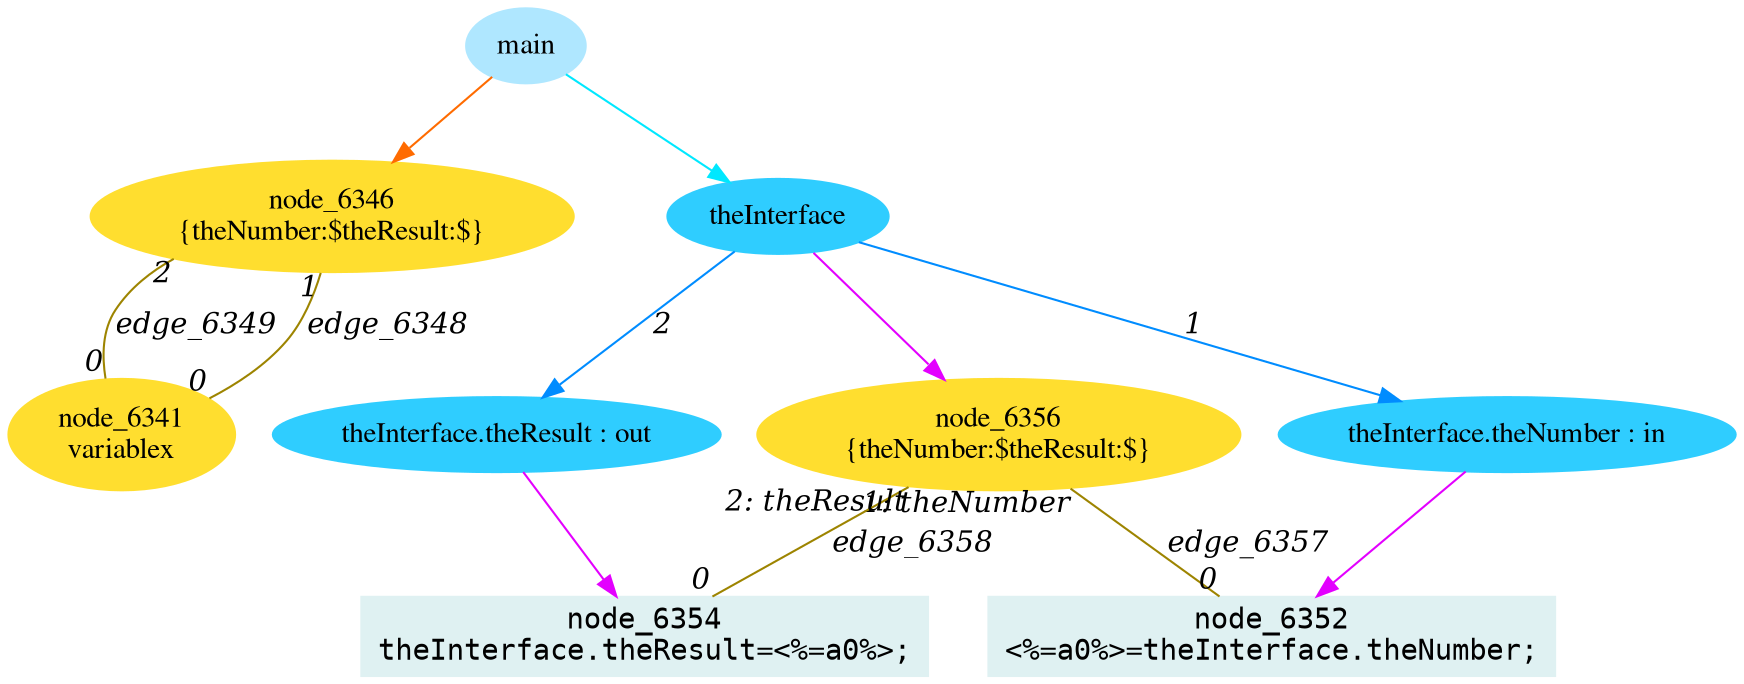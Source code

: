 digraph g{node_6341 [shape="ellipse", style="filled", color="#ffde2f", fontname="Times", label="node_6341
variablex" ]
node_6346 [shape="ellipse", style="filled", color="#ffde2f", fontname="Times", label="node_6346
{theNumber:$theResult:$}" ]
node_6352 [shape="box", style="filled", color="#dff1f2", fontname="Courier", label="node_6352
<%=a0%>=theInterface.theNumber;
" ]
node_6354 [shape="box", style="filled", color="#dff1f2", fontname="Courier", label="node_6354
theInterface.theResult=<%=a0%>;
" ]
node_6356 [shape="ellipse", style="filled", color="#ffde2f", fontname="Times", label="node_6356
{theNumber:$theResult:$}" ]
node_6313 [shape="ellipse", style="filled", color="#afe7ff", fontname="Times", label="main" ]
node_6314 [shape="ellipse", style="filled", color="#2fcdff", fontname="Times", label="theInterface" ]
node_6315 [shape="ellipse", style="filled", color="#2fcdff", fontname="Times", label="theInterface.theNumber : in" ]
node_6317 [shape="ellipse", style="filled", color="#2fcdff", fontname="Times", label="theInterface.theResult : out" ]
node_6313 -> node_6346 [dir=forward, arrowHead=normal, fontname="Times-Italic", arrowsize=1, color="#ff6b00", label="",  headlabel="", taillabel="" ]
node_6313 -> node_6314 [dir=forward, arrowHead=normal, fontname="Times-Italic", arrowsize=1, color="#00e8ff", label="",  headlabel="", taillabel="" ]
node_6314 -> node_6315 [dir=forward, arrowHead=normal, fontname="Times-Italic", arrowsize=1, color="#008cff", label="1",  headlabel="", taillabel="" ]
node_6314 -> node_6317 [dir=forward, arrowHead=normal, fontname="Times-Italic", arrowsize=1, color="#008cff", label="2",  headlabel="", taillabel="" ]
node_6315 -> node_6352 [dir=forward, arrowHead=normal, fontname="Times-Italic", arrowsize=1, color="#e300ff", label="",  headlabel="", taillabel="" ]
node_6317 -> node_6354 [dir=forward, arrowHead=normal, fontname="Times-Italic", arrowsize=1, color="#e300ff", label="",  headlabel="", taillabel="" ]
node_6314 -> node_6356 [dir=forward, arrowHead=normal, fontname="Times-Italic", arrowsize=1, color="#e300ff", label="",  headlabel="", taillabel="" ]
node_6346 -> node_6341 [dir=none, arrowHead=none, fontname="Times-Italic", arrowsize=1, color="#9d8400", label="edge_6348",  headlabel="0", taillabel="1" ]
node_6346 -> node_6341 [dir=none, arrowHead=none, fontname="Times-Italic", arrowsize=1, color="#9d8400", label="edge_6349",  headlabel="0", taillabel="2" ]
node_6356 -> node_6352 [dir=none, arrowHead=none, fontname="Times-Italic", arrowsize=1, color="#9d8400", label="edge_6357",  headlabel="0", taillabel="1: theNumber" ]
node_6356 -> node_6354 [dir=none, arrowHead=none, fontname="Times-Italic", arrowsize=1, color="#9d8400", label="edge_6358",  headlabel="0", taillabel="2: theResult" ]
}